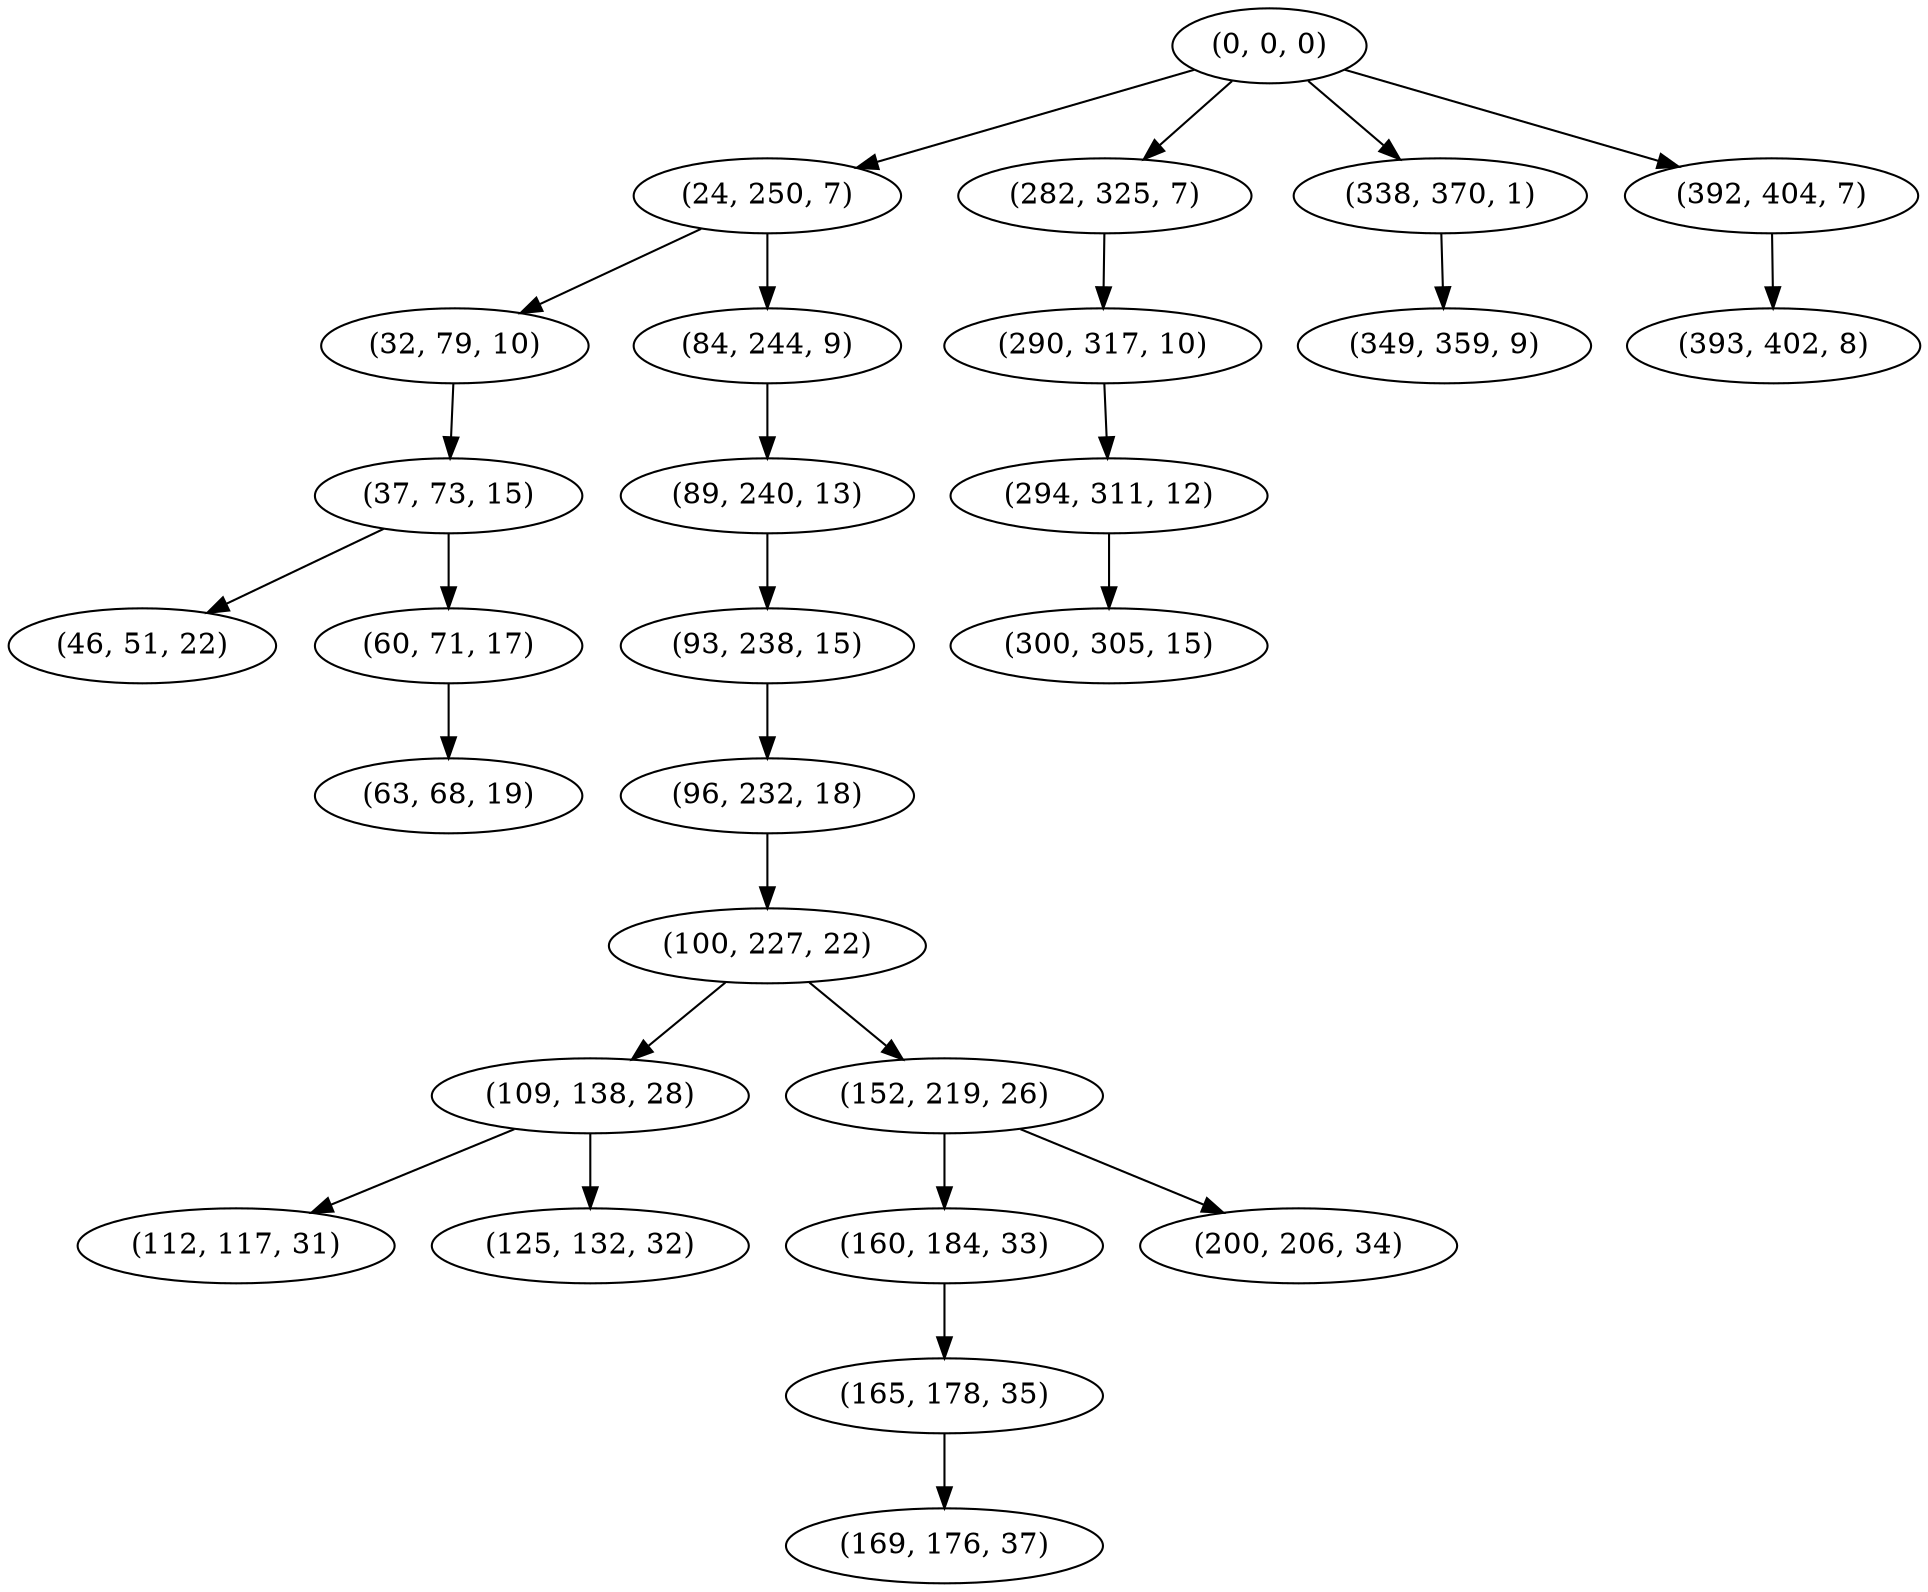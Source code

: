 digraph tree {
    "(0, 0, 0)";
    "(24, 250, 7)";
    "(32, 79, 10)";
    "(37, 73, 15)";
    "(46, 51, 22)";
    "(60, 71, 17)";
    "(63, 68, 19)";
    "(84, 244, 9)";
    "(89, 240, 13)";
    "(93, 238, 15)";
    "(96, 232, 18)";
    "(100, 227, 22)";
    "(109, 138, 28)";
    "(112, 117, 31)";
    "(125, 132, 32)";
    "(152, 219, 26)";
    "(160, 184, 33)";
    "(165, 178, 35)";
    "(169, 176, 37)";
    "(200, 206, 34)";
    "(282, 325, 7)";
    "(290, 317, 10)";
    "(294, 311, 12)";
    "(300, 305, 15)";
    "(338, 370, 1)";
    "(349, 359, 9)";
    "(392, 404, 7)";
    "(393, 402, 8)";
    "(0, 0, 0)" -> "(24, 250, 7)";
    "(0, 0, 0)" -> "(282, 325, 7)";
    "(0, 0, 0)" -> "(338, 370, 1)";
    "(0, 0, 0)" -> "(392, 404, 7)";
    "(24, 250, 7)" -> "(32, 79, 10)";
    "(24, 250, 7)" -> "(84, 244, 9)";
    "(32, 79, 10)" -> "(37, 73, 15)";
    "(37, 73, 15)" -> "(46, 51, 22)";
    "(37, 73, 15)" -> "(60, 71, 17)";
    "(60, 71, 17)" -> "(63, 68, 19)";
    "(84, 244, 9)" -> "(89, 240, 13)";
    "(89, 240, 13)" -> "(93, 238, 15)";
    "(93, 238, 15)" -> "(96, 232, 18)";
    "(96, 232, 18)" -> "(100, 227, 22)";
    "(100, 227, 22)" -> "(109, 138, 28)";
    "(100, 227, 22)" -> "(152, 219, 26)";
    "(109, 138, 28)" -> "(112, 117, 31)";
    "(109, 138, 28)" -> "(125, 132, 32)";
    "(152, 219, 26)" -> "(160, 184, 33)";
    "(152, 219, 26)" -> "(200, 206, 34)";
    "(160, 184, 33)" -> "(165, 178, 35)";
    "(165, 178, 35)" -> "(169, 176, 37)";
    "(282, 325, 7)" -> "(290, 317, 10)";
    "(290, 317, 10)" -> "(294, 311, 12)";
    "(294, 311, 12)" -> "(300, 305, 15)";
    "(338, 370, 1)" -> "(349, 359, 9)";
    "(392, 404, 7)" -> "(393, 402, 8)";
}
